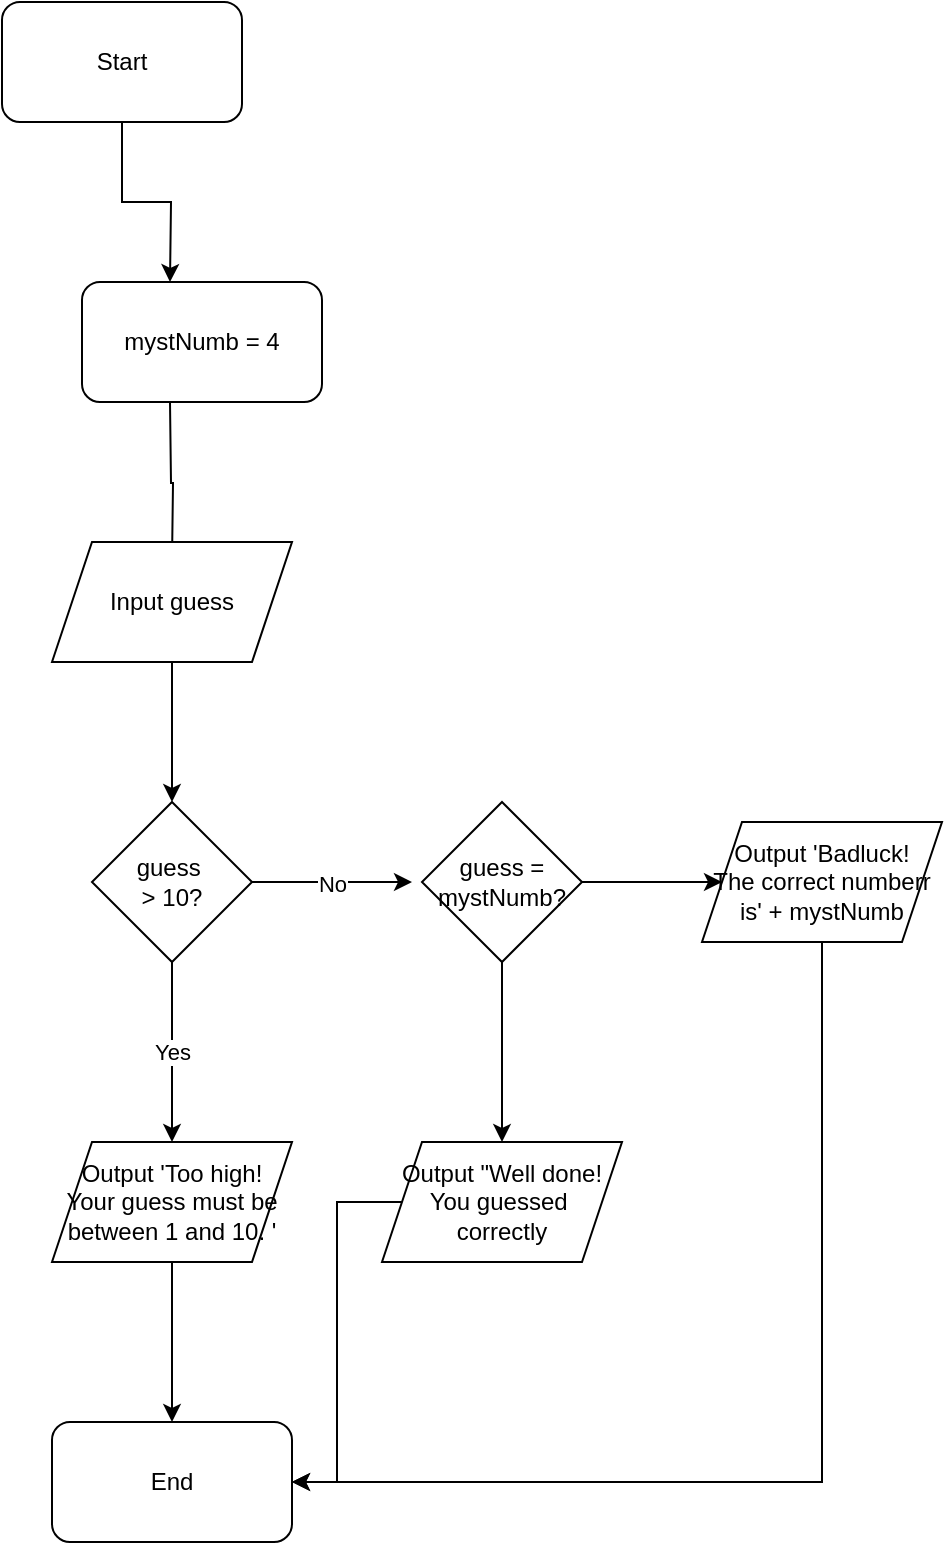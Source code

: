 <mxfile version="20.3.0" type="github">
  <diagram id="0ANk4W1wy6MvKjZvfMiy" name="Page-1">
    <mxGraphModel dx="1283" dy="905" grid="1" gridSize="10" guides="1" tooltips="1" connect="1" arrows="1" fold="1" page="1" pageScale="1" pageWidth="850" pageHeight="1100" math="0" shadow="0">
      <root>
        <mxCell id="0" />
        <mxCell id="1" parent="0" />
        <mxCell id="Q6fxP784JBpA2hz-35EC-3" value="" style="edgeStyle=orthogonalEdgeStyle;rounded=0;orthogonalLoop=1;jettySize=auto;html=1;" edge="1" parent="1" source="Q6fxP784JBpA2hz-35EC-1">
          <mxGeometry relative="1" as="geometry">
            <mxPoint x="114" y="160" as="targetPoint" />
          </mxGeometry>
        </mxCell>
        <mxCell id="Q6fxP784JBpA2hz-35EC-1" value="Start" style="rounded=1;whiteSpace=wrap;html=1;" vertex="1" parent="1">
          <mxGeometry x="30" y="20" width="120" height="60" as="geometry" />
        </mxCell>
        <mxCell id="Q6fxP784JBpA2hz-35EC-5" value="" style="edgeStyle=orthogonalEdgeStyle;rounded=0;orthogonalLoop=1;jettySize=auto;html=1;" edge="1" parent="1">
          <mxGeometry relative="1" as="geometry">
            <mxPoint x="114" y="220" as="sourcePoint" />
            <mxPoint x="115" y="300" as="targetPoint" />
          </mxGeometry>
        </mxCell>
        <mxCell id="Q6fxP784JBpA2hz-35EC-8" value="" style="edgeStyle=orthogonalEdgeStyle;rounded=0;orthogonalLoop=1;jettySize=auto;html=1;" edge="1" parent="1" source="Q6fxP784JBpA2hz-35EC-6" target="Q6fxP784JBpA2hz-35EC-7">
          <mxGeometry relative="1" as="geometry" />
        </mxCell>
        <mxCell id="Q6fxP784JBpA2hz-35EC-6" value="Input guess" style="shape=parallelogram;perimeter=parallelogramPerimeter;whiteSpace=wrap;html=1;fixedSize=1;" vertex="1" parent="1">
          <mxGeometry x="55" y="290" width="120" height="60" as="geometry" />
        </mxCell>
        <mxCell id="Q6fxP784JBpA2hz-35EC-10" value="Yes" style="edgeStyle=orthogonalEdgeStyle;rounded=0;orthogonalLoop=1;jettySize=auto;html=1;" edge="1" parent="1" source="Q6fxP784JBpA2hz-35EC-7" target="Q6fxP784JBpA2hz-35EC-9">
          <mxGeometry relative="1" as="geometry" />
        </mxCell>
        <mxCell id="Q6fxP784JBpA2hz-35EC-14" value="No" style="edgeStyle=orthogonalEdgeStyle;rounded=0;orthogonalLoop=1;jettySize=auto;html=1;" edge="1" parent="1" source="Q6fxP784JBpA2hz-35EC-7">
          <mxGeometry relative="1" as="geometry">
            <mxPoint x="235" y="460" as="targetPoint" />
          </mxGeometry>
        </mxCell>
        <mxCell id="Q6fxP784JBpA2hz-35EC-7" value="guess&amp;nbsp;&lt;br&gt;&amp;gt; 10?" style="rhombus;whiteSpace=wrap;html=1;" vertex="1" parent="1">
          <mxGeometry x="75" y="420" width="80" height="80" as="geometry" />
        </mxCell>
        <mxCell id="Q6fxP784JBpA2hz-35EC-12" value="" style="edgeStyle=orthogonalEdgeStyle;rounded=0;orthogonalLoop=1;jettySize=auto;html=1;" edge="1" parent="1" source="Q6fxP784JBpA2hz-35EC-9" target="Q6fxP784JBpA2hz-35EC-11">
          <mxGeometry relative="1" as="geometry" />
        </mxCell>
        <mxCell id="Q6fxP784JBpA2hz-35EC-9" value="Output &#39;Too high!&lt;br&gt;Your guess must be&lt;br&gt;between 1 and 10. &#39;" style="shape=parallelogram;perimeter=parallelogramPerimeter;whiteSpace=wrap;html=1;fixedSize=1;" vertex="1" parent="1">
          <mxGeometry x="55" y="590" width="120" height="60" as="geometry" />
        </mxCell>
        <mxCell id="Q6fxP784JBpA2hz-35EC-11" value="End" style="rounded=1;whiteSpace=wrap;html=1;" vertex="1" parent="1">
          <mxGeometry x="55" y="730" width="120" height="60" as="geometry" />
        </mxCell>
        <mxCell id="Q6fxP784JBpA2hz-35EC-18" value="" style="edgeStyle=orthogonalEdgeStyle;rounded=0;orthogonalLoop=1;jettySize=auto;html=1;" edge="1" parent="1" source="Q6fxP784JBpA2hz-35EC-15" target="Q6fxP784JBpA2hz-35EC-17">
          <mxGeometry relative="1" as="geometry" />
        </mxCell>
        <mxCell id="Q6fxP784JBpA2hz-35EC-22" value="" style="edgeStyle=orthogonalEdgeStyle;rounded=0;orthogonalLoop=1;jettySize=auto;html=1;" edge="1" parent="1" source="Q6fxP784JBpA2hz-35EC-15" target="Q6fxP784JBpA2hz-35EC-21">
          <mxGeometry relative="1" as="geometry" />
        </mxCell>
        <mxCell id="Q6fxP784JBpA2hz-35EC-15" value="guess =&lt;br&gt;mystNumb?" style="rhombus;whiteSpace=wrap;html=1;" vertex="1" parent="1">
          <mxGeometry x="240" y="420" width="80" height="80" as="geometry" />
        </mxCell>
        <mxCell id="Q6fxP784JBpA2hz-35EC-16" value="mystNumb = 4" style="rounded=1;whiteSpace=wrap;html=1;" vertex="1" parent="1">
          <mxGeometry x="70" y="160" width="120" height="60" as="geometry" />
        </mxCell>
        <mxCell id="Q6fxP784JBpA2hz-35EC-20" value="" style="edgeStyle=orthogonalEdgeStyle;rounded=0;orthogonalLoop=1;jettySize=auto;html=1;entryX=1;entryY=0.5;entryDx=0;entryDy=0;" edge="1" parent="1" source="Q6fxP784JBpA2hz-35EC-17" target="Q6fxP784JBpA2hz-35EC-11">
          <mxGeometry relative="1" as="geometry">
            <mxPoint x="280" y="730" as="targetPoint" />
          </mxGeometry>
        </mxCell>
        <mxCell id="Q6fxP784JBpA2hz-35EC-17" value="Output &quot;Well done!&lt;br&gt;You guessed&amp;nbsp;&lt;br&gt;correctly" style="shape=parallelogram;perimeter=parallelogramPerimeter;whiteSpace=wrap;html=1;fixedSize=1;" vertex="1" parent="1">
          <mxGeometry x="220" y="590" width="120" height="60" as="geometry" />
        </mxCell>
        <mxCell id="Q6fxP784JBpA2hz-35EC-24" value="" style="edgeStyle=orthogonalEdgeStyle;rounded=0;orthogonalLoop=1;jettySize=auto;html=1;" edge="1" parent="1" source="Q6fxP784JBpA2hz-35EC-21" target="Q6fxP784JBpA2hz-35EC-11">
          <mxGeometry relative="1" as="geometry">
            <mxPoint x="440" y="830" as="targetPoint" />
            <Array as="points">
              <mxPoint x="440" y="760" />
            </Array>
          </mxGeometry>
        </mxCell>
        <mxCell id="Q6fxP784JBpA2hz-35EC-21" value="Output &#39;Badluck!&lt;br&gt;The correct numberr&lt;br&gt;is&#39; + mystNumb" style="shape=parallelogram;perimeter=parallelogramPerimeter;whiteSpace=wrap;html=1;fixedSize=1;" vertex="1" parent="1">
          <mxGeometry x="380" y="430" width="120" height="60" as="geometry" />
        </mxCell>
      </root>
    </mxGraphModel>
  </diagram>
</mxfile>
